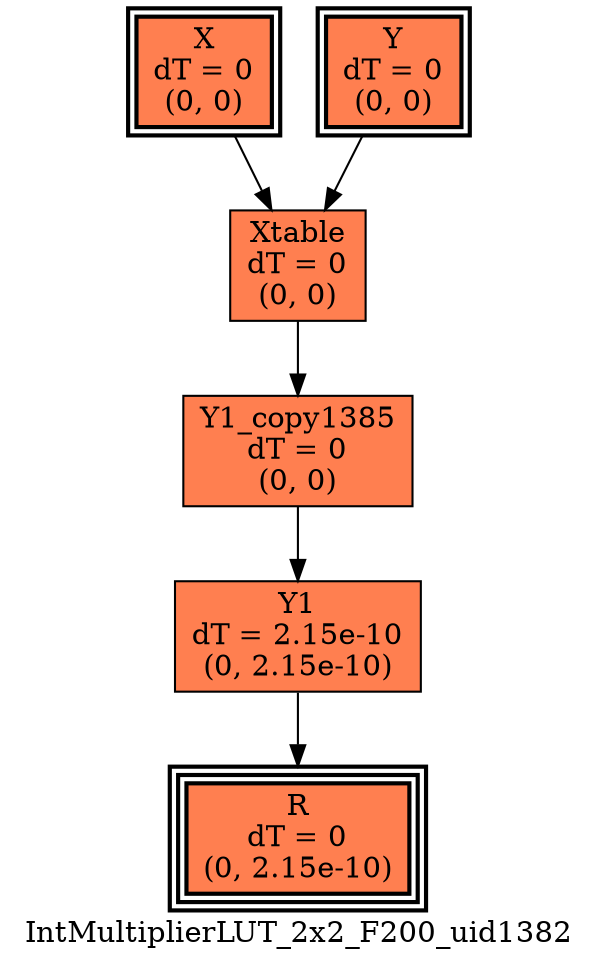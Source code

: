 digraph IntMultiplierLUT_2x2_F200_uid1382
{
	//graph drawing options
	label=IntMultiplierLUT_2x2_F200_uid1382;
	labelloc=bottom;
	labeljust=right;
	ratio=auto;
	nodesep=0.25;
	ranksep=0.5;

	//input/output signals of operator IntMultiplierLUT_2x2_F200_uid1382
	X__IntMultiplierLUT_2x2_F200_uid1382 [ label="X\ndT = 0\n(0, 0)", shape=box, color=black, style="bold, filled", fillcolor=coral, peripheries=2 ];
	Y__IntMultiplierLUT_2x2_F200_uid1382 [ label="Y\ndT = 0\n(0, 0)", shape=box, color=black, style="bold, filled", fillcolor=coral, peripheries=2 ];
	R__IntMultiplierLUT_2x2_F200_uid1382 [ label="R\ndT = 0\n(0, 2.15e-10)", shape=box, color=black, style="bold, filled", fillcolor=coral, peripheries=3 ];
	{rank=same X__IntMultiplierLUT_2x2_F200_uid1382, Y__IntMultiplierLUT_2x2_F200_uid1382};
	{rank=same R__IntMultiplierLUT_2x2_F200_uid1382};
	//internal signals of operator IntMultiplierLUT_2x2_F200_uid1382
	Xtable__IntMultiplierLUT_2x2_F200_uid1382 [ label="Xtable\ndT = 0\n(0, 0)", shape=box, color=black, style=filled, fillcolor=coral, peripheries=1 ];
	Y1__IntMultiplierLUT_2x2_F200_uid1382 [ label="Y1\ndT = 2.15e-10\n(0, 2.15e-10)", shape=box, color=black, style=filled, fillcolor=coral, peripheries=1 ];
	Y1_copy1385__IntMultiplierLUT_2x2_F200_uid1382 [ label="Y1_copy1385\ndT = 0\n(0, 0)", shape=box, color=black, style=filled, fillcolor=coral, peripheries=1 ];

	//subcomponents of operator IntMultiplierLUT_2x2_F200_uid1382

	//input and internal signal connections of operator IntMultiplierLUT_2x2_F200_uid1382
	X__IntMultiplierLUT_2x2_F200_uid1382 -> Xtable__IntMultiplierLUT_2x2_F200_uid1382 [ arrowhead=normal, arrowsize=1.0, arrowtail=normal, color=black, dir=forward  ];
	Y__IntMultiplierLUT_2x2_F200_uid1382 -> Xtable__IntMultiplierLUT_2x2_F200_uid1382 [ arrowhead=normal, arrowsize=1.0, arrowtail=normal, color=black, dir=forward  ];
	Xtable__IntMultiplierLUT_2x2_F200_uid1382 -> Y1_copy1385__IntMultiplierLUT_2x2_F200_uid1382 [ arrowhead=normal, arrowsize=1.0, arrowtail=normal, color=black, dir=forward  ];
	Y1__IntMultiplierLUT_2x2_F200_uid1382 -> R__IntMultiplierLUT_2x2_F200_uid1382 [ arrowhead=normal, arrowsize=1.0, arrowtail=normal, color=black, dir=forward  ];
	Y1_copy1385__IntMultiplierLUT_2x2_F200_uid1382 -> Y1__IntMultiplierLUT_2x2_F200_uid1382 [ arrowhead=normal, arrowsize=1.0, arrowtail=normal, color=black, dir=forward  ];
}

